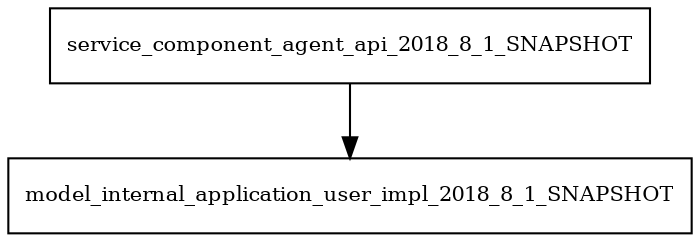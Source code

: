 digraph service_component_agent_api_2018_8_1_SNAPSHOT_dependencies {
  node [shape = box, fontsize=10.0];
  service_component_agent_api_2018_8_1_SNAPSHOT -> model_internal_application_user_impl_2018_8_1_SNAPSHOT;
}
